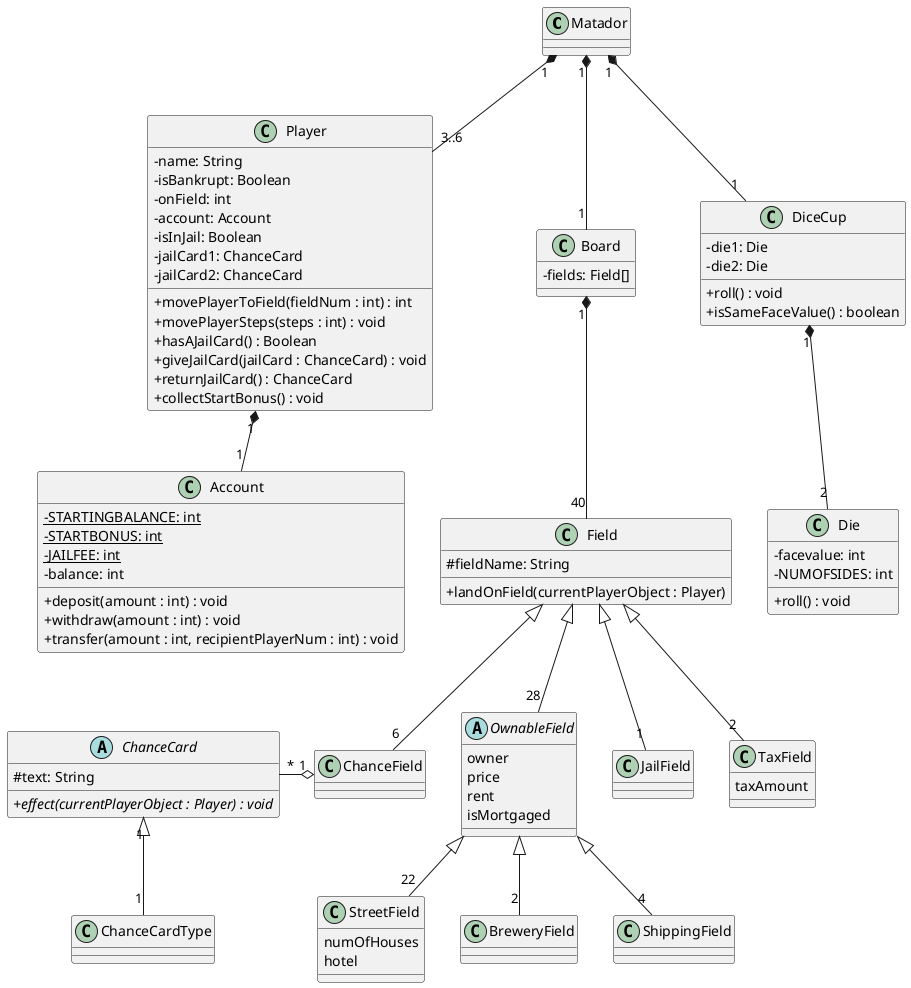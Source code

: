 @startuml
'https://plantuml.com/class-diagram
skinparam classAttributeIconSize 0

class Matador {

}

class Player {
    -name: String
    -isBankrupt: Boolean
    -onField: int
    -account: Account
    -isInJail: Boolean
    -jailCard1: ChanceCard
    -jailCard2: ChanceCard

    +movePlayerToField(fieldNum : int) : int
    +movePlayerSteps(steps : int) : void
    +hasAJailCard() : Boolean
    +giveJailCard(jailCard : ChanceCard) : void
    +returnJailCard() : ChanceCard
    +collectStartBonus() : void
}

class Board {
    -fields: Field[]
}

class Field {
    #fieldName: String

    +landOnField(currentPlayerObject : Player)
}

class Account {
    {static} -STARTINGBALANCE: int
    {static} -STARTBONUS: int
    {static} -JAILFEE: int
    -balance: int

    +deposit(amount : int) : void
    +withdraw(amount : int) : void
    +transfer(amount : int, recipientPlayerNum : int) : void
}

class DiceCup {
    -die1: Die
    -die2: Die

    +roll() : void
    +isSameFaceValue() : boolean
}

class Die {
    -facevalue: int
    -NUMOFSIDES: int

    +roll() : void
}

class ChanceCardType {

}

abstract class ChanceCard {
    #text: String

    {abstract}+effect(currentPlayerObject : Player) : void
}

abstract class OwnableField {
        owner
        price
        rent
        isMortgaged
}

class StreetField {
    numOfHouses
    hotel
}

class BreweryField {

}

class ShippingField {

}

class ChanceField {

}

class JailField {

}

class TaxField {
    taxAmount
}

Matador "1" *-- "1" Board
Matador "1" *-- "1" DiceCup
Matador "1" *-- "3..6" Player
Player "1" *-- "1" Account
Board "1" *-- "40" Field
OwnableField <|-- "22" StreetField
Field <|-- "6" ChanceField
Field <|-- "1" JailField
ChanceCard "*" -o "1" ChanceField
ChanceCard "1" <|-- "1" ChanceCardType
DiceCup "1" *-- "2" Die
Field <|-- "28" OwnableField
OwnableField <|-- "2" BreweryField
OwnableField <|-- "4" ShippingField
Field <|-- "2" TaxField


@enduml